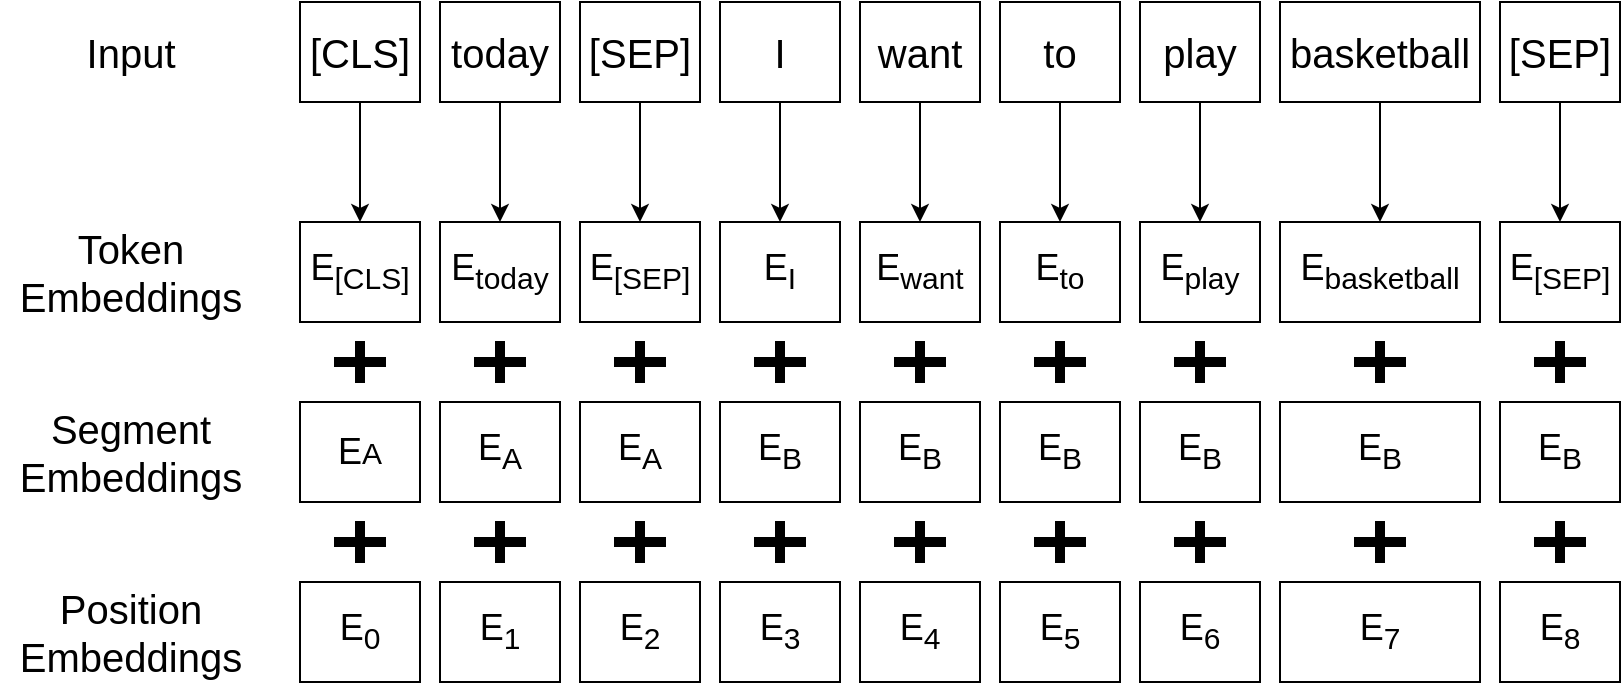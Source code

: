 <mxfile version="14.4.8" type="github">
  <diagram id="vhQR2aSMouCn7lWunfrm" name="Page-1">
    <mxGraphModel dx="1863" dy="536" grid="1" gridSize="10" guides="1" tooltips="1" connect="1" arrows="1" fold="1" page="1" pageScale="1" pageWidth="827" pageHeight="1169" math="0" shadow="0">
      <root>
        <mxCell id="0" />
        <mxCell id="1" parent="0" />
        <mxCell id="lIQEyv82AW77uc3gjlRO-74" value="" style="group" vertex="1" connectable="0" parent="1">
          <mxGeometry x="-10" y="120" width="810" height="340" as="geometry" />
        </mxCell>
        <mxCell id="lIQEyv82AW77uc3gjlRO-1" value="&lt;font style=&quot;font-size: 20px&quot;&gt;[CLS]&lt;/font&gt;" style="rounded=0;whiteSpace=wrap;html=1;" vertex="1" parent="lIQEyv82AW77uc3gjlRO-74">
          <mxGeometry x="150" width="60" height="50" as="geometry" />
        </mxCell>
        <mxCell id="lIQEyv82AW77uc3gjlRO-2" value="&lt;font style=&quot;font-size: 20px&quot;&gt;today&lt;/font&gt;" style="rounded=0;whiteSpace=wrap;html=1;" vertex="1" parent="lIQEyv82AW77uc3gjlRO-74">
          <mxGeometry x="220" width="60" height="50" as="geometry" />
        </mxCell>
        <mxCell id="lIQEyv82AW77uc3gjlRO-3" value="&lt;font style=&quot;font-size: 20px&quot;&gt;[SEP]&lt;/font&gt;" style="rounded=0;whiteSpace=wrap;html=1;" vertex="1" parent="lIQEyv82AW77uc3gjlRO-74">
          <mxGeometry x="290" width="60" height="50" as="geometry" />
        </mxCell>
        <mxCell id="lIQEyv82AW77uc3gjlRO-4" value="&lt;span style=&quot;font-size: 20px&quot;&gt;I&lt;/span&gt;" style="rounded=0;whiteSpace=wrap;html=1;" vertex="1" parent="lIQEyv82AW77uc3gjlRO-74">
          <mxGeometry x="360" width="60" height="50" as="geometry" />
        </mxCell>
        <mxCell id="lIQEyv82AW77uc3gjlRO-5" value="&lt;font style=&quot;font-size: 20px&quot;&gt;want&lt;/font&gt;" style="rounded=0;whiteSpace=wrap;html=1;" vertex="1" parent="lIQEyv82AW77uc3gjlRO-74">
          <mxGeometry x="430" width="60" height="50" as="geometry" />
        </mxCell>
        <mxCell id="lIQEyv82AW77uc3gjlRO-6" value="&lt;font style=&quot;font-size: 20px&quot;&gt;to&lt;/font&gt;" style="rounded=0;whiteSpace=wrap;html=1;" vertex="1" parent="lIQEyv82AW77uc3gjlRO-74">
          <mxGeometry x="500" width="60" height="50" as="geometry" />
        </mxCell>
        <mxCell id="lIQEyv82AW77uc3gjlRO-7" value="&lt;font style=&quot;font-size: 20px&quot;&gt;play&lt;/font&gt;" style="rounded=0;whiteSpace=wrap;html=1;" vertex="1" parent="lIQEyv82AW77uc3gjlRO-74">
          <mxGeometry x="570" width="60" height="50" as="geometry" />
        </mxCell>
        <mxCell id="lIQEyv82AW77uc3gjlRO-8" value="&lt;font style=&quot;font-size: 20px&quot;&gt;basketball&lt;/font&gt;" style="rounded=0;whiteSpace=wrap;html=1;" vertex="1" parent="lIQEyv82AW77uc3gjlRO-74">
          <mxGeometry x="640" width="100" height="50" as="geometry" />
        </mxCell>
        <mxCell id="lIQEyv82AW77uc3gjlRO-9" value="&lt;font style=&quot;font-size: 20px&quot;&gt;[SEP]&lt;/font&gt;" style="rounded=0;whiteSpace=wrap;html=1;" vertex="1" parent="lIQEyv82AW77uc3gjlRO-74">
          <mxGeometry x="750" width="60" height="50" as="geometry" />
        </mxCell>
        <mxCell id="lIQEyv82AW77uc3gjlRO-10" value="&lt;font style=&quot;font-size: 18px&quot;&gt;E&lt;sub&gt;[CLS]&lt;/sub&gt;&lt;/font&gt;" style="rounded=0;whiteSpace=wrap;html=1;fontSize=18;" vertex="1" parent="lIQEyv82AW77uc3gjlRO-74">
          <mxGeometry x="150" y="110" width="60" height="50" as="geometry" />
        </mxCell>
        <mxCell id="lIQEyv82AW77uc3gjlRO-37" style="edgeStyle=orthogonalEdgeStyle;rounded=0;orthogonalLoop=1;jettySize=auto;html=1;exitX=0.5;exitY=1;exitDx=0;exitDy=0;entryX=0.5;entryY=0;entryDx=0;entryDy=0;fontSize=18;" edge="1" parent="lIQEyv82AW77uc3gjlRO-74" source="lIQEyv82AW77uc3gjlRO-1" target="lIQEyv82AW77uc3gjlRO-10">
          <mxGeometry relative="1" as="geometry" />
        </mxCell>
        <mxCell id="lIQEyv82AW77uc3gjlRO-11" value="&lt;font style=&quot;font-size: 18px&quot;&gt;E&lt;sub&gt;today&lt;/sub&gt;&lt;/font&gt;" style="rounded=0;whiteSpace=wrap;html=1;fontSize=18;" vertex="1" parent="lIQEyv82AW77uc3gjlRO-74">
          <mxGeometry x="220" y="110" width="60" height="50" as="geometry" />
        </mxCell>
        <mxCell id="lIQEyv82AW77uc3gjlRO-38" style="edgeStyle=orthogonalEdgeStyle;rounded=0;orthogonalLoop=1;jettySize=auto;html=1;exitX=0.5;exitY=1;exitDx=0;exitDy=0;entryX=0.5;entryY=0;entryDx=0;entryDy=0;fontSize=18;" edge="1" parent="lIQEyv82AW77uc3gjlRO-74" source="lIQEyv82AW77uc3gjlRO-2" target="lIQEyv82AW77uc3gjlRO-11">
          <mxGeometry relative="1" as="geometry" />
        </mxCell>
        <mxCell id="lIQEyv82AW77uc3gjlRO-12" value="&lt;font style=&quot;font-size: 18px&quot;&gt;E&lt;sub&gt;[SEP]&lt;/sub&gt;&lt;/font&gt;" style="rounded=0;whiteSpace=wrap;html=1;fontSize=18;" vertex="1" parent="lIQEyv82AW77uc3gjlRO-74">
          <mxGeometry x="290" y="110" width="60" height="50" as="geometry" />
        </mxCell>
        <mxCell id="lIQEyv82AW77uc3gjlRO-39" style="edgeStyle=orthogonalEdgeStyle;rounded=0;orthogonalLoop=1;jettySize=auto;html=1;exitX=0.5;exitY=1;exitDx=0;exitDy=0;entryX=0.5;entryY=0;entryDx=0;entryDy=0;fontSize=18;" edge="1" parent="lIQEyv82AW77uc3gjlRO-74" source="lIQEyv82AW77uc3gjlRO-3" target="lIQEyv82AW77uc3gjlRO-12">
          <mxGeometry relative="1" as="geometry" />
        </mxCell>
        <mxCell id="lIQEyv82AW77uc3gjlRO-13" value="&lt;span style=&quot;font-size: 18px&quot;&gt;E&lt;sub&gt;I&lt;/sub&gt;&lt;/span&gt;" style="rounded=0;whiteSpace=wrap;html=1;fontSize=18;" vertex="1" parent="lIQEyv82AW77uc3gjlRO-74">
          <mxGeometry x="360" y="110" width="60" height="50" as="geometry" />
        </mxCell>
        <mxCell id="lIQEyv82AW77uc3gjlRO-40" style="edgeStyle=orthogonalEdgeStyle;rounded=0;orthogonalLoop=1;jettySize=auto;html=1;exitX=0.5;exitY=1;exitDx=0;exitDy=0;entryX=0.5;entryY=0;entryDx=0;entryDy=0;fontSize=18;" edge="1" parent="lIQEyv82AW77uc3gjlRO-74" source="lIQEyv82AW77uc3gjlRO-4" target="lIQEyv82AW77uc3gjlRO-13">
          <mxGeometry relative="1" as="geometry" />
        </mxCell>
        <mxCell id="lIQEyv82AW77uc3gjlRO-14" value="&lt;font style=&quot;font-size: 18px&quot;&gt;E&lt;sub&gt;want&lt;/sub&gt;&lt;/font&gt;" style="rounded=0;whiteSpace=wrap;html=1;fontSize=18;" vertex="1" parent="lIQEyv82AW77uc3gjlRO-74">
          <mxGeometry x="430" y="110" width="60" height="50" as="geometry" />
        </mxCell>
        <mxCell id="lIQEyv82AW77uc3gjlRO-41" style="edgeStyle=orthogonalEdgeStyle;rounded=0;orthogonalLoop=1;jettySize=auto;html=1;exitX=0.5;exitY=1;exitDx=0;exitDy=0;entryX=0.5;entryY=0;entryDx=0;entryDy=0;fontSize=18;" edge="1" parent="lIQEyv82AW77uc3gjlRO-74" source="lIQEyv82AW77uc3gjlRO-5" target="lIQEyv82AW77uc3gjlRO-14">
          <mxGeometry relative="1" as="geometry" />
        </mxCell>
        <mxCell id="lIQEyv82AW77uc3gjlRO-15" value="&lt;font style=&quot;font-size: 18px&quot;&gt;E&lt;sub&gt;to&lt;/sub&gt;&lt;/font&gt;" style="rounded=0;whiteSpace=wrap;html=1;fontSize=18;" vertex="1" parent="lIQEyv82AW77uc3gjlRO-74">
          <mxGeometry x="500" y="110" width="60" height="50" as="geometry" />
        </mxCell>
        <mxCell id="lIQEyv82AW77uc3gjlRO-42" style="edgeStyle=orthogonalEdgeStyle;rounded=0;orthogonalLoop=1;jettySize=auto;html=1;exitX=0.5;exitY=1;exitDx=0;exitDy=0;entryX=0.5;entryY=0;entryDx=0;entryDy=0;fontSize=18;" edge="1" parent="lIQEyv82AW77uc3gjlRO-74" source="lIQEyv82AW77uc3gjlRO-6" target="lIQEyv82AW77uc3gjlRO-15">
          <mxGeometry relative="1" as="geometry" />
        </mxCell>
        <mxCell id="lIQEyv82AW77uc3gjlRO-16" value="&lt;font style=&quot;font-size: 18px&quot;&gt;E&lt;sub&gt;play&lt;/sub&gt;&lt;/font&gt;" style="rounded=0;whiteSpace=wrap;html=1;fontSize=18;" vertex="1" parent="lIQEyv82AW77uc3gjlRO-74">
          <mxGeometry x="570" y="110" width="60" height="50" as="geometry" />
        </mxCell>
        <mxCell id="lIQEyv82AW77uc3gjlRO-43" style="edgeStyle=orthogonalEdgeStyle;rounded=0;orthogonalLoop=1;jettySize=auto;html=1;exitX=0.5;exitY=1;exitDx=0;exitDy=0;entryX=0.5;entryY=0;entryDx=0;entryDy=0;fontSize=18;" edge="1" parent="lIQEyv82AW77uc3gjlRO-74" source="lIQEyv82AW77uc3gjlRO-7" target="lIQEyv82AW77uc3gjlRO-16">
          <mxGeometry relative="1" as="geometry" />
        </mxCell>
        <mxCell id="lIQEyv82AW77uc3gjlRO-17" value="&lt;font style=&quot;font-size: 18px&quot;&gt;E&lt;sub&gt;basketball&lt;/sub&gt;&lt;/font&gt;" style="rounded=0;whiteSpace=wrap;html=1;fontSize=18;" vertex="1" parent="lIQEyv82AW77uc3gjlRO-74">
          <mxGeometry x="640" y="110" width="100" height="50" as="geometry" />
        </mxCell>
        <mxCell id="lIQEyv82AW77uc3gjlRO-44" style="edgeStyle=orthogonalEdgeStyle;rounded=0;orthogonalLoop=1;jettySize=auto;html=1;exitX=0.5;exitY=1;exitDx=0;exitDy=0;entryX=0.5;entryY=0;entryDx=0;entryDy=0;fontSize=18;" edge="1" parent="lIQEyv82AW77uc3gjlRO-74" source="lIQEyv82AW77uc3gjlRO-8" target="lIQEyv82AW77uc3gjlRO-17">
          <mxGeometry relative="1" as="geometry" />
        </mxCell>
        <mxCell id="lIQEyv82AW77uc3gjlRO-18" value="&lt;font style=&quot;font-size: 18px&quot;&gt;E&lt;sub&gt;[SEP]&lt;/sub&gt;&lt;/font&gt;" style="rounded=0;whiteSpace=wrap;html=1;fontSize=18;" vertex="1" parent="lIQEyv82AW77uc3gjlRO-74">
          <mxGeometry x="750" y="110" width="60" height="50" as="geometry" />
        </mxCell>
        <mxCell id="lIQEyv82AW77uc3gjlRO-45" style="edgeStyle=orthogonalEdgeStyle;rounded=0;orthogonalLoop=1;jettySize=auto;html=1;exitX=0.5;exitY=1;exitDx=0;exitDy=0;entryX=0.5;entryY=0;entryDx=0;entryDy=0;fontSize=18;" edge="1" parent="lIQEyv82AW77uc3gjlRO-74" source="lIQEyv82AW77uc3gjlRO-9" target="lIQEyv82AW77uc3gjlRO-18">
          <mxGeometry relative="1" as="geometry" />
        </mxCell>
        <mxCell id="lIQEyv82AW77uc3gjlRO-19" value="&lt;font style=&quot;font-size: 18px&quot;&gt;E&lt;/font&gt;&lt;font style=&quot;font-size: 15px&quot;&gt;A&lt;/font&gt;" style="rounded=0;whiteSpace=wrap;html=1;fontSize=18;" vertex="1" parent="lIQEyv82AW77uc3gjlRO-74">
          <mxGeometry x="150" y="200" width="60" height="50" as="geometry" />
        </mxCell>
        <mxCell id="lIQEyv82AW77uc3gjlRO-20" value="&lt;font style=&quot;font-size: 18px&quot;&gt;E&lt;sub&gt;A&lt;/sub&gt;&lt;/font&gt;" style="rounded=0;whiteSpace=wrap;html=1;fontSize=18;" vertex="1" parent="lIQEyv82AW77uc3gjlRO-74">
          <mxGeometry x="220" y="200" width="60" height="50" as="geometry" />
        </mxCell>
        <mxCell id="lIQEyv82AW77uc3gjlRO-21" value="&lt;font style=&quot;font-size: 18px&quot;&gt;E&lt;sub&gt;A&lt;/sub&gt;&lt;/font&gt;" style="rounded=0;whiteSpace=wrap;html=1;fontSize=18;" vertex="1" parent="lIQEyv82AW77uc3gjlRO-74">
          <mxGeometry x="290" y="200" width="60" height="50" as="geometry" />
        </mxCell>
        <mxCell id="lIQEyv82AW77uc3gjlRO-22" value="&lt;span style=&quot;font-size: 18px&quot;&gt;E&lt;/span&gt;&lt;sub&gt;&lt;font style=&quot;font-size: 15px&quot;&gt;B&lt;/font&gt;&lt;/sub&gt;" style="rounded=0;whiteSpace=wrap;html=1;fontSize=18;" vertex="1" parent="lIQEyv82AW77uc3gjlRO-74">
          <mxGeometry x="360" y="200" width="60" height="50" as="geometry" />
        </mxCell>
        <mxCell id="lIQEyv82AW77uc3gjlRO-23" value="&lt;font style=&quot;font-size: 18px&quot;&gt;E&lt;/font&gt;&lt;sub&gt;&lt;font style=&quot;font-size: 15px&quot;&gt;B&lt;/font&gt;&lt;/sub&gt;" style="rounded=0;whiteSpace=wrap;html=1;fontSize=18;" vertex="1" parent="lIQEyv82AW77uc3gjlRO-74">
          <mxGeometry x="430" y="200" width="60" height="50" as="geometry" />
        </mxCell>
        <mxCell id="lIQEyv82AW77uc3gjlRO-24" value="&lt;font style=&quot;font-size: 18px&quot;&gt;E&lt;sub&gt;B&lt;/sub&gt;&lt;/font&gt;" style="rounded=0;whiteSpace=wrap;html=1;fontSize=18;" vertex="1" parent="lIQEyv82AW77uc3gjlRO-74">
          <mxGeometry x="500" y="200" width="60" height="50" as="geometry" />
        </mxCell>
        <mxCell id="lIQEyv82AW77uc3gjlRO-25" value="&lt;font style=&quot;font-size: 18px&quot;&gt;E&lt;sub&gt;B&lt;/sub&gt;&lt;/font&gt;" style="rounded=0;whiteSpace=wrap;html=1;fontSize=18;" vertex="1" parent="lIQEyv82AW77uc3gjlRO-74">
          <mxGeometry x="570" y="200" width="60" height="50" as="geometry" />
        </mxCell>
        <mxCell id="lIQEyv82AW77uc3gjlRO-26" value="&lt;font style=&quot;font-size: 18px&quot;&gt;E&lt;sub&gt;B&lt;/sub&gt;&lt;/font&gt;" style="rounded=0;whiteSpace=wrap;html=1;fontSize=18;" vertex="1" parent="lIQEyv82AW77uc3gjlRO-74">
          <mxGeometry x="640" y="200" width="100" height="50" as="geometry" />
        </mxCell>
        <mxCell id="lIQEyv82AW77uc3gjlRO-27" value="&lt;font style=&quot;font-size: 18px&quot;&gt;E&lt;sub&gt;B&lt;/sub&gt;&lt;/font&gt;" style="rounded=0;whiteSpace=wrap;html=1;fontSize=18;" vertex="1" parent="lIQEyv82AW77uc3gjlRO-74">
          <mxGeometry x="750" y="200" width="60" height="50" as="geometry" />
        </mxCell>
        <mxCell id="lIQEyv82AW77uc3gjlRO-28" value="&lt;font style=&quot;font-size: 18px&quot;&gt;E&lt;sub&gt;0&lt;/sub&gt;&lt;/font&gt;" style="rounded=0;whiteSpace=wrap;html=1;fontSize=18;" vertex="1" parent="lIQEyv82AW77uc3gjlRO-74">
          <mxGeometry x="150" y="290" width="60" height="50" as="geometry" />
        </mxCell>
        <mxCell id="lIQEyv82AW77uc3gjlRO-29" value="&lt;font style=&quot;font-size: 18px&quot;&gt;E&lt;sub&gt;1&lt;/sub&gt;&lt;/font&gt;" style="rounded=0;whiteSpace=wrap;html=1;fontSize=18;" vertex="1" parent="lIQEyv82AW77uc3gjlRO-74">
          <mxGeometry x="220" y="290" width="60" height="50" as="geometry" />
        </mxCell>
        <mxCell id="lIQEyv82AW77uc3gjlRO-30" value="&lt;font style=&quot;font-size: 18px&quot;&gt;E&lt;sub&gt;2&lt;/sub&gt;&lt;/font&gt;" style="rounded=0;whiteSpace=wrap;html=1;fontSize=18;" vertex="1" parent="lIQEyv82AW77uc3gjlRO-74">
          <mxGeometry x="290" y="290" width="60" height="50" as="geometry" />
        </mxCell>
        <mxCell id="lIQEyv82AW77uc3gjlRO-31" value="&lt;span style=&quot;font-size: 18px&quot;&gt;E&lt;sub&gt;3&lt;/sub&gt;&lt;/span&gt;" style="rounded=0;whiteSpace=wrap;html=1;fontSize=18;" vertex="1" parent="lIQEyv82AW77uc3gjlRO-74">
          <mxGeometry x="360" y="290" width="60" height="50" as="geometry" />
        </mxCell>
        <mxCell id="lIQEyv82AW77uc3gjlRO-32" value="&lt;font style=&quot;font-size: 18px&quot;&gt;E&lt;sub&gt;4&lt;/sub&gt;&lt;/font&gt;" style="rounded=0;whiteSpace=wrap;html=1;fontSize=18;" vertex="1" parent="lIQEyv82AW77uc3gjlRO-74">
          <mxGeometry x="430" y="290" width="60" height="50" as="geometry" />
        </mxCell>
        <mxCell id="lIQEyv82AW77uc3gjlRO-33" value="&lt;font style=&quot;font-size: 18px&quot;&gt;E&lt;sub&gt;5&lt;/sub&gt;&lt;/font&gt;" style="rounded=0;whiteSpace=wrap;html=1;fontSize=18;" vertex="1" parent="lIQEyv82AW77uc3gjlRO-74">
          <mxGeometry x="500" y="290" width="60" height="50" as="geometry" />
        </mxCell>
        <mxCell id="lIQEyv82AW77uc3gjlRO-34" value="&lt;font style=&quot;font-size: 18px&quot;&gt;E&lt;sub&gt;6&lt;/sub&gt;&lt;/font&gt;" style="rounded=0;whiteSpace=wrap;html=1;fontSize=18;" vertex="1" parent="lIQEyv82AW77uc3gjlRO-74">
          <mxGeometry x="570" y="290" width="60" height="50" as="geometry" />
        </mxCell>
        <mxCell id="lIQEyv82AW77uc3gjlRO-35" value="&lt;font style=&quot;font-size: 18px&quot;&gt;E&lt;sub&gt;7&lt;/sub&gt;&lt;/font&gt;" style="rounded=0;whiteSpace=wrap;html=1;fontSize=18;" vertex="1" parent="lIQEyv82AW77uc3gjlRO-74">
          <mxGeometry x="640" y="290" width="100" height="50" as="geometry" />
        </mxCell>
        <mxCell id="lIQEyv82AW77uc3gjlRO-36" value="&lt;font style=&quot;font-size: 18px&quot;&gt;E&lt;sub&gt;8&lt;/sub&gt;&lt;/font&gt;" style="rounded=0;whiteSpace=wrap;html=1;fontSize=18;" vertex="1" parent="lIQEyv82AW77uc3gjlRO-74">
          <mxGeometry x="750" y="290" width="60" height="50" as="geometry" />
        </mxCell>
        <mxCell id="lIQEyv82AW77uc3gjlRO-47" value="" style="shape=cross;whiteSpace=wrap;html=1;fontSize=18;fillColor=#000000;" vertex="1" parent="lIQEyv82AW77uc3gjlRO-74">
          <mxGeometry x="167.5" y="170" width="25" height="20" as="geometry" />
        </mxCell>
        <mxCell id="lIQEyv82AW77uc3gjlRO-50" value="" style="shape=cross;whiteSpace=wrap;html=1;fontSize=18;fillColor=#000000;" vertex="1" parent="lIQEyv82AW77uc3gjlRO-74">
          <mxGeometry x="237.5" y="170" width="25" height="20" as="geometry" />
        </mxCell>
        <mxCell id="lIQEyv82AW77uc3gjlRO-51" value="" style="shape=cross;whiteSpace=wrap;html=1;fontSize=18;fillColor=#000000;" vertex="1" parent="lIQEyv82AW77uc3gjlRO-74">
          <mxGeometry x="307.5" y="170" width="25" height="20" as="geometry" />
        </mxCell>
        <mxCell id="lIQEyv82AW77uc3gjlRO-55" value="" style="shape=cross;whiteSpace=wrap;html=1;fontSize=18;fillColor=#000000;" vertex="1" parent="lIQEyv82AW77uc3gjlRO-74">
          <mxGeometry x="377.5" y="170" width="25" height="20" as="geometry" />
        </mxCell>
        <mxCell id="lIQEyv82AW77uc3gjlRO-56" value="" style="shape=cross;whiteSpace=wrap;html=1;fontSize=18;fillColor=#000000;" vertex="1" parent="lIQEyv82AW77uc3gjlRO-74">
          <mxGeometry x="447.5" y="170" width="25" height="20" as="geometry" />
        </mxCell>
        <mxCell id="lIQEyv82AW77uc3gjlRO-57" value="" style="shape=cross;whiteSpace=wrap;html=1;fontSize=18;fillColor=#000000;" vertex="1" parent="lIQEyv82AW77uc3gjlRO-74">
          <mxGeometry x="517.5" y="170" width="25" height="20" as="geometry" />
        </mxCell>
        <mxCell id="lIQEyv82AW77uc3gjlRO-58" value="" style="shape=cross;whiteSpace=wrap;html=1;fontSize=18;fillColor=#000000;" vertex="1" parent="lIQEyv82AW77uc3gjlRO-74">
          <mxGeometry x="587.5" y="170" width="25" height="20" as="geometry" />
        </mxCell>
        <mxCell id="lIQEyv82AW77uc3gjlRO-59" value="" style="shape=cross;whiteSpace=wrap;html=1;fontSize=18;fillColor=#000000;" vertex="1" parent="lIQEyv82AW77uc3gjlRO-74">
          <mxGeometry x="677.5" y="170" width="25" height="20" as="geometry" />
        </mxCell>
        <mxCell id="lIQEyv82AW77uc3gjlRO-60" value="" style="shape=cross;whiteSpace=wrap;html=1;fontSize=18;fillColor=#000000;" vertex="1" parent="lIQEyv82AW77uc3gjlRO-74">
          <mxGeometry x="767.5" y="170" width="25" height="20" as="geometry" />
        </mxCell>
        <mxCell id="lIQEyv82AW77uc3gjlRO-61" value="" style="shape=cross;whiteSpace=wrap;html=1;fontSize=18;fillColor=#000000;" vertex="1" parent="lIQEyv82AW77uc3gjlRO-74">
          <mxGeometry x="167.5" y="260" width="25" height="20" as="geometry" />
        </mxCell>
        <mxCell id="lIQEyv82AW77uc3gjlRO-62" value="" style="shape=cross;whiteSpace=wrap;html=1;fontSize=18;fillColor=#000000;" vertex="1" parent="lIQEyv82AW77uc3gjlRO-74">
          <mxGeometry x="237.5" y="260" width="25" height="20" as="geometry" />
        </mxCell>
        <mxCell id="lIQEyv82AW77uc3gjlRO-63" value="" style="shape=cross;whiteSpace=wrap;html=1;fontSize=18;fillColor=#000000;" vertex="1" parent="lIQEyv82AW77uc3gjlRO-74">
          <mxGeometry x="307.5" y="260" width="25" height="20" as="geometry" />
        </mxCell>
        <mxCell id="lIQEyv82AW77uc3gjlRO-64" value="" style="shape=cross;whiteSpace=wrap;html=1;fontSize=18;fillColor=#000000;" vertex="1" parent="lIQEyv82AW77uc3gjlRO-74">
          <mxGeometry x="377.5" y="260" width="25" height="20" as="geometry" />
        </mxCell>
        <mxCell id="lIQEyv82AW77uc3gjlRO-65" value="" style="shape=cross;whiteSpace=wrap;html=1;fontSize=18;fillColor=#000000;" vertex="1" parent="lIQEyv82AW77uc3gjlRO-74">
          <mxGeometry x="447.5" y="260" width="25" height="20" as="geometry" />
        </mxCell>
        <mxCell id="lIQEyv82AW77uc3gjlRO-66" value="" style="shape=cross;whiteSpace=wrap;html=1;fontSize=18;fillColor=#000000;" vertex="1" parent="lIQEyv82AW77uc3gjlRO-74">
          <mxGeometry x="517.5" y="260" width="25" height="20" as="geometry" />
        </mxCell>
        <mxCell id="lIQEyv82AW77uc3gjlRO-67" value="" style="shape=cross;whiteSpace=wrap;html=1;fontSize=18;fillColor=#000000;" vertex="1" parent="lIQEyv82AW77uc3gjlRO-74">
          <mxGeometry x="587.5" y="260" width="25" height="20" as="geometry" />
        </mxCell>
        <mxCell id="lIQEyv82AW77uc3gjlRO-68" value="" style="shape=cross;whiteSpace=wrap;html=1;fontSize=18;fillColor=#000000;" vertex="1" parent="lIQEyv82AW77uc3gjlRO-74">
          <mxGeometry x="677.5" y="260" width="25" height="20" as="geometry" />
        </mxCell>
        <mxCell id="lIQEyv82AW77uc3gjlRO-69" value="" style="shape=cross;whiteSpace=wrap;html=1;fontSize=18;fillColor=#000000;" vertex="1" parent="lIQEyv82AW77uc3gjlRO-74">
          <mxGeometry x="767.5" y="260" width="25" height="20" as="geometry" />
        </mxCell>
        <mxCell id="lIQEyv82AW77uc3gjlRO-70" value="&lt;font style=&quot;font-size: 20px;&quot;&gt;&lt;span style=&quot;font-size: 20px;&quot;&gt;Input&lt;/span&gt;&lt;/font&gt;" style="text;html=1;align=center;verticalAlign=middle;resizable=0;points=[];autosize=1;fontSize=20;fontColor=#000000;fontStyle=0" vertex="1" parent="lIQEyv82AW77uc3gjlRO-74">
          <mxGeometry x="35" y="10" width="60" height="30" as="geometry" />
        </mxCell>
        <mxCell id="lIQEyv82AW77uc3gjlRO-71" value="&lt;font style=&quot;font-size: 20px;&quot;&gt;&lt;span style=&quot;font-size: 20px;&quot;&gt;Token&lt;br style=&quot;font-size: 20px;&quot;&gt;Embeddings&lt;br style=&quot;font-size: 20px;&quot;&gt;&lt;/span&gt;&lt;/font&gt;" style="text;html=1;align=center;verticalAlign=middle;resizable=0;points=[];autosize=1;fontSize=20;fontColor=#000000;fontStyle=0" vertex="1" parent="lIQEyv82AW77uc3gjlRO-74">
          <mxGeometry y="110" width="130" height="50" as="geometry" />
        </mxCell>
        <mxCell id="lIQEyv82AW77uc3gjlRO-72" value="&lt;font style=&quot;font-size: 20px;&quot;&gt;&lt;span style=&quot;font-size: 20px;&quot;&gt;Segment&lt;br style=&quot;font-size: 20px;&quot;&gt;Embeddings&lt;br style=&quot;font-size: 20px;&quot;&gt;&lt;/span&gt;&lt;/font&gt;" style="text;html=1;align=center;verticalAlign=middle;resizable=0;points=[];autosize=1;fontSize=20;fontColor=#000000;fontStyle=0" vertex="1" parent="lIQEyv82AW77uc3gjlRO-74">
          <mxGeometry y="200" width="130" height="50" as="geometry" />
        </mxCell>
        <mxCell id="lIQEyv82AW77uc3gjlRO-73" value="&lt;font style=&quot;font-size: 20px;&quot;&gt;&lt;span style=&quot;font-size: 20px;&quot;&gt;Position&lt;br style=&quot;font-size: 20px;&quot;&gt;Embeddings&lt;br style=&quot;font-size: 20px;&quot;&gt;&lt;/span&gt;&lt;/font&gt;" style="text;html=1;align=center;verticalAlign=middle;resizable=0;points=[];autosize=1;fontSize=20;fontColor=#000000;fontStyle=0" vertex="1" parent="lIQEyv82AW77uc3gjlRO-74">
          <mxGeometry y="290" width="130" height="50" as="geometry" />
        </mxCell>
      </root>
    </mxGraphModel>
  </diagram>
</mxfile>
